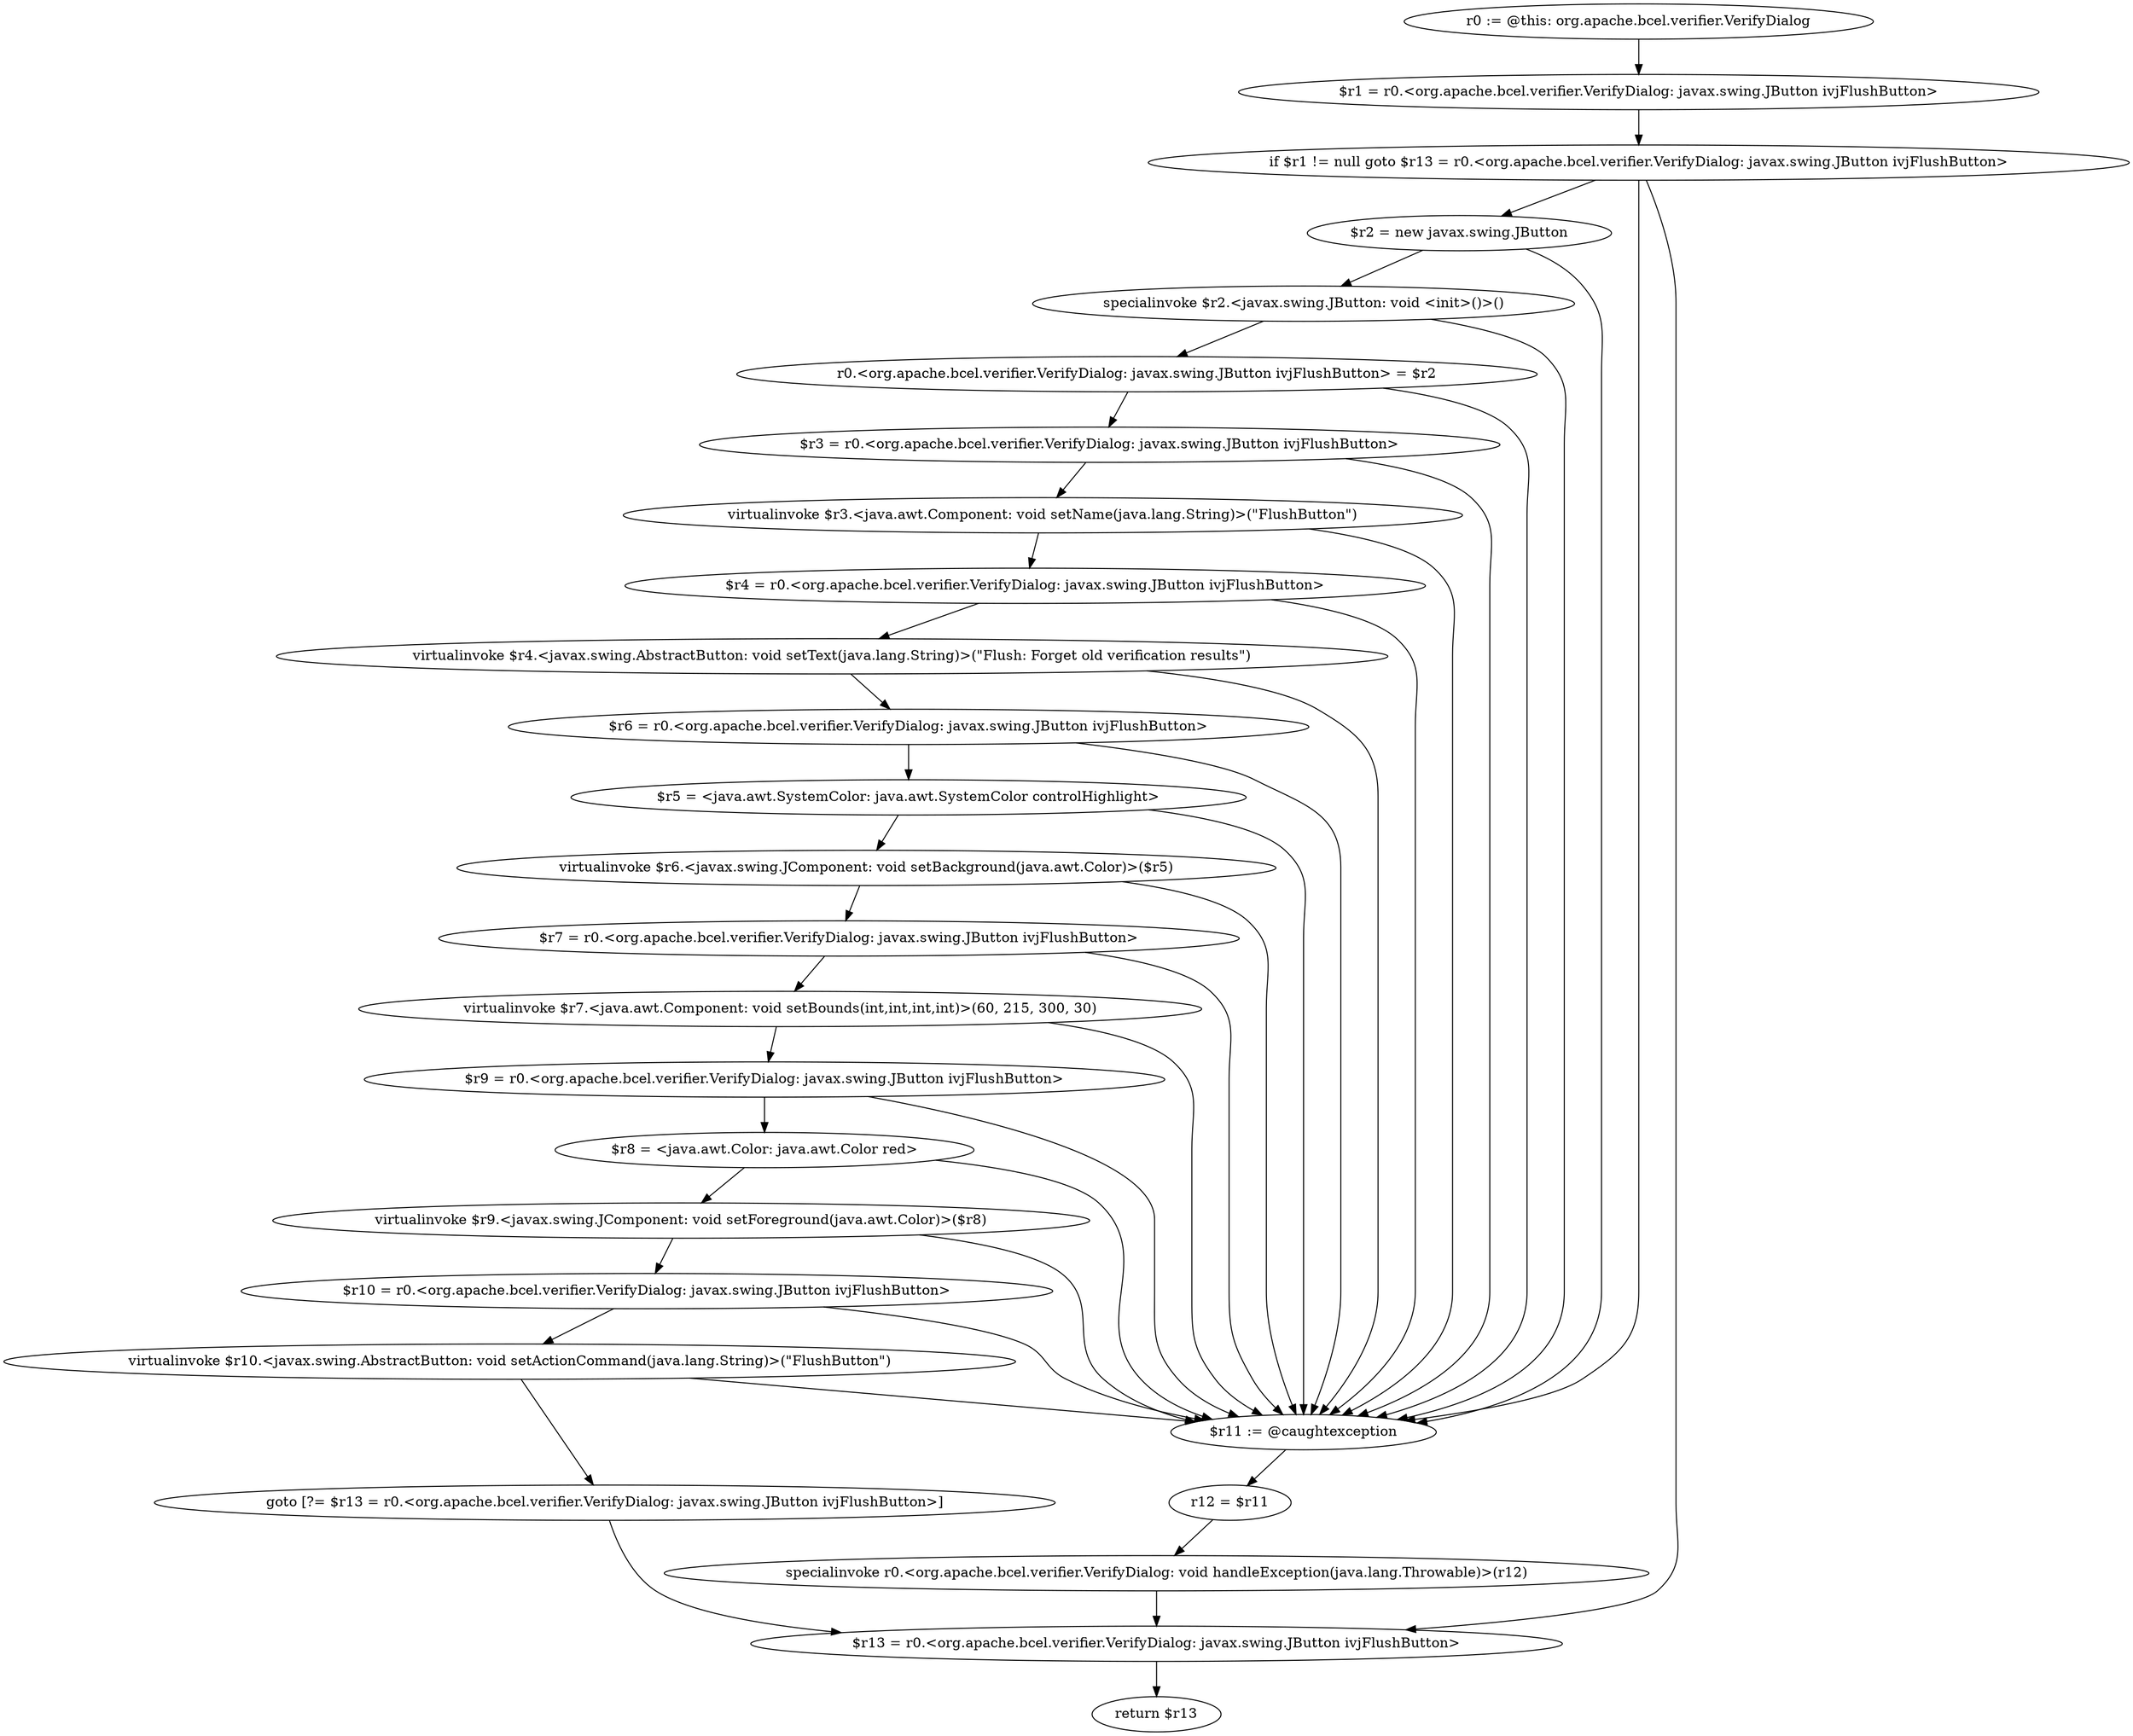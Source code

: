 digraph "unitGraph" {
    "r0 := @this: org.apache.bcel.verifier.VerifyDialog"
    "$r1 = r0.<org.apache.bcel.verifier.VerifyDialog: javax.swing.JButton ivjFlushButton>"
    "if $r1 != null goto $r13 = r0.<org.apache.bcel.verifier.VerifyDialog: javax.swing.JButton ivjFlushButton>"
    "$r2 = new javax.swing.JButton"
    "specialinvoke $r2.<javax.swing.JButton: void <init>()>()"
    "r0.<org.apache.bcel.verifier.VerifyDialog: javax.swing.JButton ivjFlushButton> = $r2"
    "$r3 = r0.<org.apache.bcel.verifier.VerifyDialog: javax.swing.JButton ivjFlushButton>"
    "virtualinvoke $r3.<java.awt.Component: void setName(java.lang.String)>(\"FlushButton\")"
    "$r4 = r0.<org.apache.bcel.verifier.VerifyDialog: javax.swing.JButton ivjFlushButton>"
    "virtualinvoke $r4.<javax.swing.AbstractButton: void setText(java.lang.String)>(\"Flush: Forget old verification results\")"
    "$r6 = r0.<org.apache.bcel.verifier.VerifyDialog: javax.swing.JButton ivjFlushButton>"
    "$r5 = <java.awt.SystemColor: java.awt.SystemColor controlHighlight>"
    "virtualinvoke $r6.<javax.swing.JComponent: void setBackground(java.awt.Color)>($r5)"
    "$r7 = r0.<org.apache.bcel.verifier.VerifyDialog: javax.swing.JButton ivjFlushButton>"
    "virtualinvoke $r7.<java.awt.Component: void setBounds(int,int,int,int)>(60, 215, 300, 30)"
    "$r9 = r0.<org.apache.bcel.verifier.VerifyDialog: javax.swing.JButton ivjFlushButton>"
    "$r8 = <java.awt.Color: java.awt.Color red>"
    "virtualinvoke $r9.<javax.swing.JComponent: void setForeground(java.awt.Color)>($r8)"
    "$r10 = r0.<org.apache.bcel.verifier.VerifyDialog: javax.swing.JButton ivjFlushButton>"
    "virtualinvoke $r10.<javax.swing.AbstractButton: void setActionCommand(java.lang.String)>(\"FlushButton\")"
    "goto [?= $r13 = r0.<org.apache.bcel.verifier.VerifyDialog: javax.swing.JButton ivjFlushButton>]"
    "$r11 := @caughtexception"
    "r12 = $r11"
    "specialinvoke r0.<org.apache.bcel.verifier.VerifyDialog: void handleException(java.lang.Throwable)>(r12)"
    "$r13 = r0.<org.apache.bcel.verifier.VerifyDialog: javax.swing.JButton ivjFlushButton>"
    "return $r13"
    "r0 := @this: org.apache.bcel.verifier.VerifyDialog"->"$r1 = r0.<org.apache.bcel.verifier.VerifyDialog: javax.swing.JButton ivjFlushButton>";
    "$r1 = r0.<org.apache.bcel.verifier.VerifyDialog: javax.swing.JButton ivjFlushButton>"->"if $r1 != null goto $r13 = r0.<org.apache.bcel.verifier.VerifyDialog: javax.swing.JButton ivjFlushButton>";
    "if $r1 != null goto $r13 = r0.<org.apache.bcel.verifier.VerifyDialog: javax.swing.JButton ivjFlushButton>"->"$r2 = new javax.swing.JButton";
    "if $r1 != null goto $r13 = r0.<org.apache.bcel.verifier.VerifyDialog: javax.swing.JButton ivjFlushButton>"->"$r13 = r0.<org.apache.bcel.verifier.VerifyDialog: javax.swing.JButton ivjFlushButton>";
    "if $r1 != null goto $r13 = r0.<org.apache.bcel.verifier.VerifyDialog: javax.swing.JButton ivjFlushButton>"->"$r11 := @caughtexception";
    "$r2 = new javax.swing.JButton"->"specialinvoke $r2.<javax.swing.JButton: void <init>()>()";
    "$r2 = new javax.swing.JButton"->"$r11 := @caughtexception";
    "specialinvoke $r2.<javax.swing.JButton: void <init>()>()"->"r0.<org.apache.bcel.verifier.VerifyDialog: javax.swing.JButton ivjFlushButton> = $r2";
    "specialinvoke $r2.<javax.swing.JButton: void <init>()>()"->"$r11 := @caughtexception";
    "r0.<org.apache.bcel.verifier.VerifyDialog: javax.swing.JButton ivjFlushButton> = $r2"->"$r3 = r0.<org.apache.bcel.verifier.VerifyDialog: javax.swing.JButton ivjFlushButton>";
    "r0.<org.apache.bcel.verifier.VerifyDialog: javax.swing.JButton ivjFlushButton> = $r2"->"$r11 := @caughtexception";
    "$r3 = r0.<org.apache.bcel.verifier.VerifyDialog: javax.swing.JButton ivjFlushButton>"->"virtualinvoke $r3.<java.awt.Component: void setName(java.lang.String)>(\"FlushButton\")";
    "$r3 = r0.<org.apache.bcel.verifier.VerifyDialog: javax.swing.JButton ivjFlushButton>"->"$r11 := @caughtexception";
    "virtualinvoke $r3.<java.awt.Component: void setName(java.lang.String)>(\"FlushButton\")"->"$r4 = r0.<org.apache.bcel.verifier.VerifyDialog: javax.swing.JButton ivjFlushButton>";
    "virtualinvoke $r3.<java.awt.Component: void setName(java.lang.String)>(\"FlushButton\")"->"$r11 := @caughtexception";
    "$r4 = r0.<org.apache.bcel.verifier.VerifyDialog: javax.swing.JButton ivjFlushButton>"->"virtualinvoke $r4.<javax.swing.AbstractButton: void setText(java.lang.String)>(\"Flush: Forget old verification results\")";
    "$r4 = r0.<org.apache.bcel.verifier.VerifyDialog: javax.swing.JButton ivjFlushButton>"->"$r11 := @caughtexception";
    "virtualinvoke $r4.<javax.swing.AbstractButton: void setText(java.lang.String)>(\"Flush: Forget old verification results\")"->"$r6 = r0.<org.apache.bcel.verifier.VerifyDialog: javax.swing.JButton ivjFlushButton>";
    "virtualinvoke $r4.<javax.swing.AbstractButton: void setText(java.lang.String)>(\"Flush: Forget old verification results\")"->"$r11 := @caughtexception";
    "$r6 = r0.<org.apache.bcel.verifier.VerifyDialog: javax.swing.JButton ivjFlushButton>"->"$r5 = <java.awt.SystemColor: java.awt.SystemColor controlHighlight>";
    "$r6 = r0.<org.apache.bcel.verifier.VerifyDialog: javax.swing.JButton ivjFlushButton>"->"$r11 := @caughtexception";
    "$r5 = <java.awt.SystemColor: java.awt.SystemColor controlHighlight>"->"virtualinvoke $r6.<javax.swing.JComponent: void setBackground(java.awt.Color)>($r5)";
    "$r5 = <java.awt.SystemColor: java.awt.SystemColor controlHighlight>"->"$r11 := @caughtexception";
    "virtualinvoke $r6.<javax.swing.JComponent: void setBackground(java.awt.Color)>($r5)"->"$r7 = r0.<org.apache.bcel.verifier.VerifyDialog: javax.swing.JButton ivjFlushButton>";
    "virtualinvoke $r6.<javax.swing.JComponent: void setBackground(java.awt.Color)>($r5)"->"$r11 := @caughtexception";
    "$r7 = r0.<org.apache.bcel.verifier.VerifyDialog: javax.swing.JButton ivjFlushButton>"->"virtualinvoke $r7.<java.awt.Component: void setBounds(int,int,int,int)>(60, 215, 300, 30)";
    "$r7 = r0.<org.apache.bcel.verifier.VerifyDialog: javax.swing.JButton ivjFlushButton>"->"$r11 := @caughtexception";
    "virtualinvoke $r7.<java.awt.Component: void setBounds(int,int,int,int)>(60, 215, 300, 30)"->"$r9 = r0.<org.apache.bcel.verifier.VerifyDialog: javax.swing.JButton ivjFlushButton>";
    "virtualinvoke $r7.<java.awt.Component: void setBounds(int,int,int,int)>(60, 215, 300, 30)"->"$r11 := @caughtexception";
    "$r9 = r0.<org.apache.bcel.verifier.VerifyDialog: javax.swing.JButton ivjFlushButton>"->"$r8 = <java.awt.Color: java.awt.Color red>";
    "$r9 = r0.<org.apache.bcel.verifier.VerifyDialog: javax.swing.JButton ivjFlushButton>"->"$r11 := @caughtexception";
    "$r8 = <java.awt.Color: java.awt.Color red>"->"virtualinvoke $r9.<javax.swing.JComponent: void setForeground(java.awt.Color)>($r8)";
    "$r8 = <java.awt.Color: java.awt.Color red>"->"$r11 := @caughtexception";
    "virtualinvoke $r9.<javax.swing.JComponent: void setForeground(java.awt.Color)>($r8)"->"$r10 = r0.<org.apache.bcel.verifier.VerifyDialog: javax.swing.JButton ivjFlushButton>";
    "virtualinvoke $r9.<javax.swing.JComponent: void setForeground(java.awt.Color)>($r8)"->"$r11 := @caughtexception";
    "$r10 = r0.<org.apache.bcel.verifier.VerifyDialog: javax.swing.JButton ivjFlushButton>"->"virtualinvoke $r10.<javax.swing.AbstractButton: void setActionCommand(java.lang.String)>(\"FlushButton\")";
    "$r10 = r0.<org.apache.bcel.verifier.VerifyDialog: javax.swing.JButton ivjFlushButton>"->"$r11 := @caughtexception";
    "virtualinvoke $r10.<javax.swing.AbstractButton: void setActionCommand(java.lang.String)>(\"FlushButton\")"->"goto [?= $r13 = r0.<org.apache.bcel.verifier.VerifyDialog: javax.swing.JButton ivjFlushButton>]";
    "virtualinvoke $r10.<javax.swing.AbstractButton: void setActionCommand(java.lang.String)>(\"FlushButton\")"->"$r11 := @caughtexception";
    "goto [?= $r13 = r0.<org.apache.bcel.verifier.VerifyDialog: javax.swing.JButton ivjFlushButton>]"->"$r13 = r0.<org.apache.bcel.verifier.VerifyDialog: javax.swing.JButton ivjFlushButton>";
    "$r11 := @caughtexception"->"r12 = $r11";
    "r12 = $r11"->"specialinvoke r0.<org.apache.bcel.verifier.VerifyDialog: void handleException(java.lang.Throwable)>(r12)";
    "specialinvoke r0.<org.apache.bcel.verifier.VerifyDialog: void handleException(java.lang.Throwable)>(r12)"->"$r13 = r0.<org.apache.bcel.verifier.VerifyDialog: javax.swing.JButton ivjFlushButton>";
    "$r13 = r0.<org.apache.bcel.verifier.VerifyDialog: javax.swing.JButton ivjFlushButton>"->"return $r13";
}
